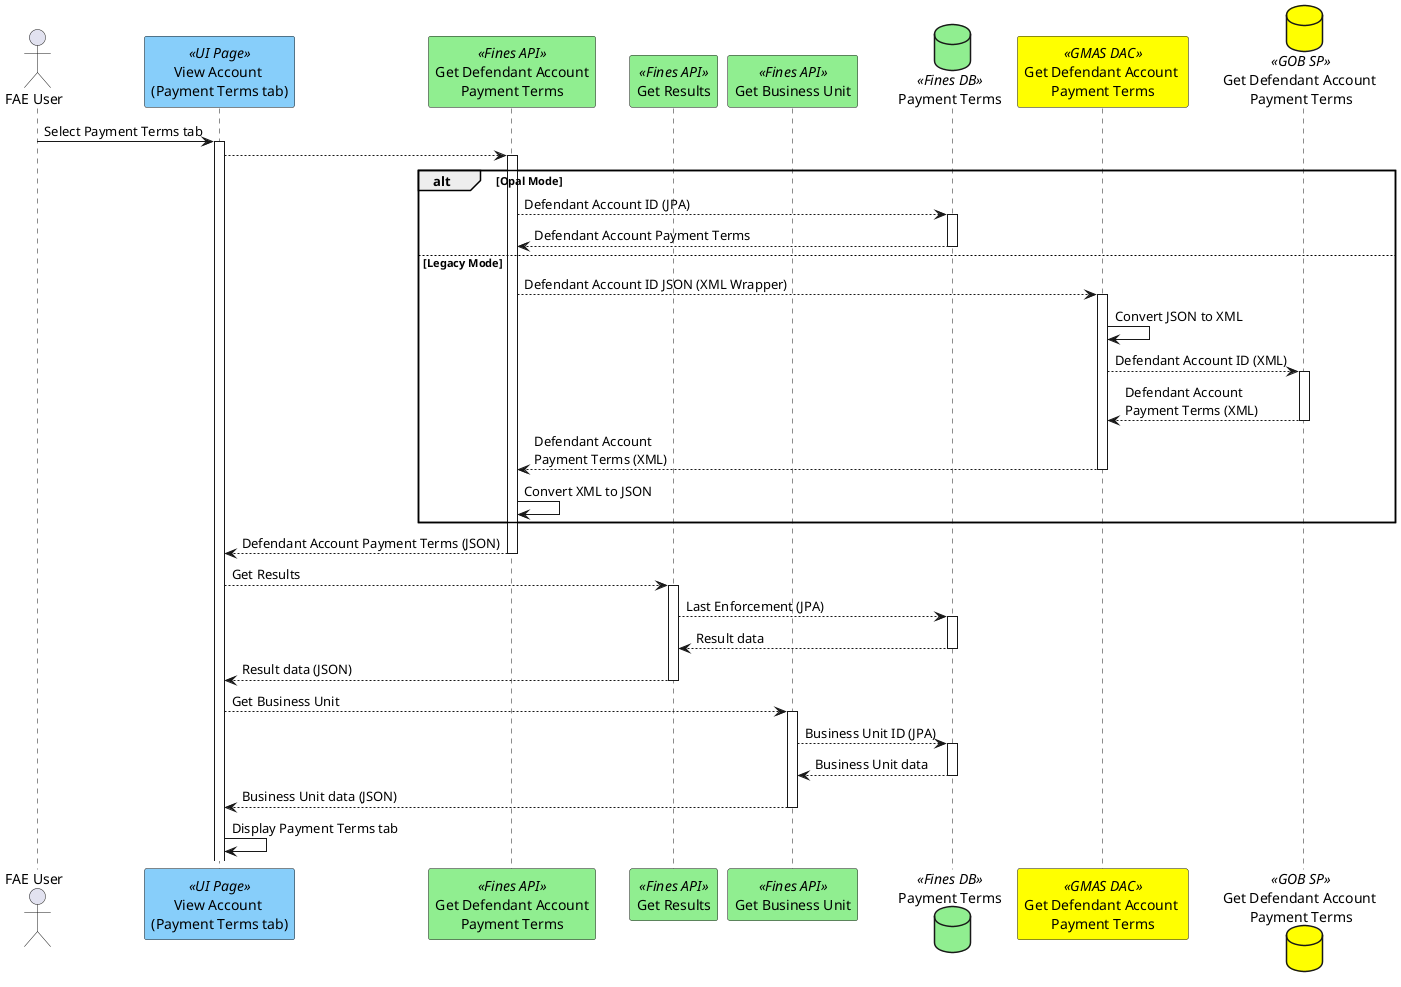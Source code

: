 @startuml
actor "FAE User" as user
participant "View Account \n(Payment Terms tab)" as page <<UI Page>> #lightskyblue
participant "Get Defendant Account\nPayment Terms" as payapi <<Fines API>> #lightgreen
participant "Get Results" as resapi <<Fines API>> #lightgreen
participant "Get Business Unit" as busapi <<Fines API>> #lightgreen
database "Payment Terms" as paydb <<Fines DB>>  #lightgreen
participant "Get Defendant Account \nPayment Terms" as gmasdac <<GMAS DAC>> #yellow
database "Get Defendant Account \nPayment Terms" as paydblegacy <<GOB SP>> #yellow
user -> page ++: Select Payment Terms tab
page --> payapi ++
alt Opal Mode
payapi --> paydb ++ : Defendant Account ID (JPA)
payapi <-- paydb --: Defendant Account Payment Terms
else Legacy Mode
payapi --> gmasdac ++ : Defendant Account ID JSON (XML Wrapper)
gmasdac -> gmasdac: Convert JSON to XML
gmasdac --> paydblegacy ++ : Defendant Account ID (XML)
paydblegacy --> gmasdac --: Defendant Account \nPayment Terms (XML)
paydblegacy --
gmasdac --> payapi --: Defendant Account \nPayment Terms (XML)
gmasdac --
payapi -> payapi : Convert XML to JSON
end
page <-- payapi -- : Defendant Account Payment Terms (JSON)
page --> resapi ++: Get Results
resapi --> paydb ++ : Last Enforcement (JPA)
resapi <-- paydb --: Result data
resapi --> page --: Result data (JSON)
page --> busapi ++: Get Business Unit
busapi --> paydb ++ : Business Unit ID (JPA)
busapi <-- paydb --: Business Unit data
busapi --> page --: Business Unit data (JSON)
page -> page : Display Payment Terms tab
@enduml